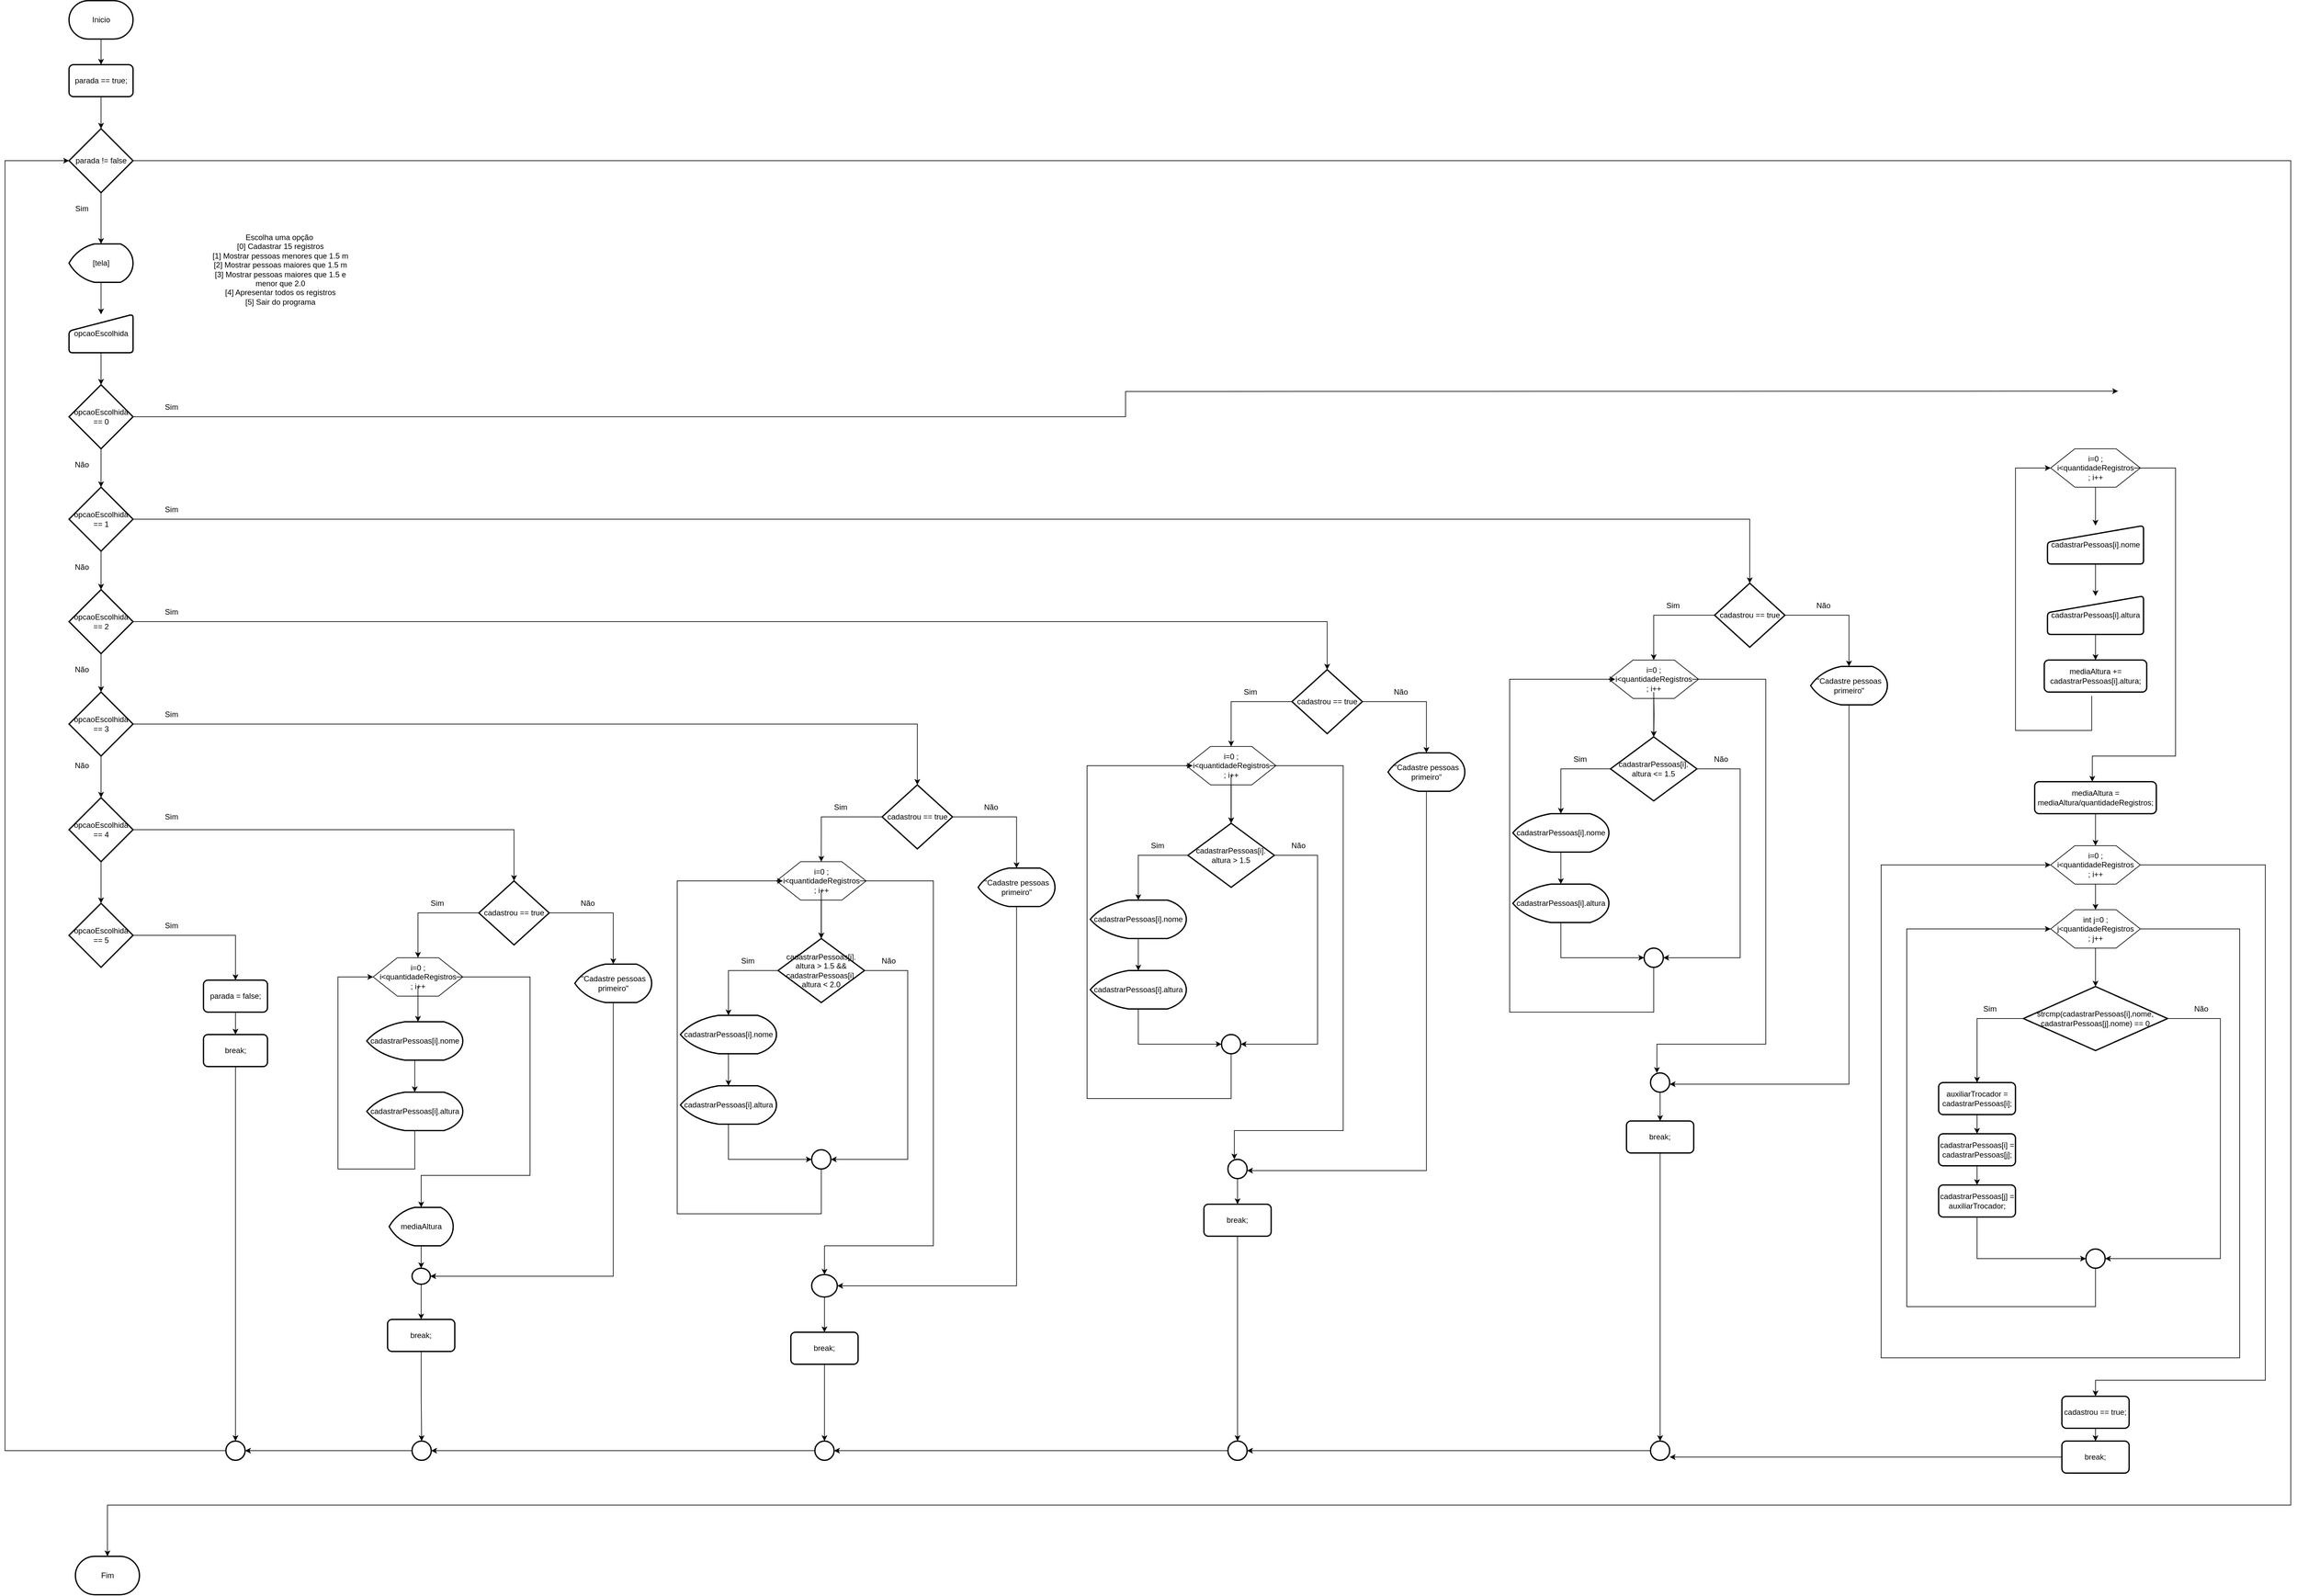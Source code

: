 <mxfile version="21.6.5" type="device">
  <diagram name="Página-1" id="Z0bkVasVvb7_r7aqNp32">
    <mxGraphModel dx="2598" dy="2823" grid="1" gridSize="10" guides="1" tooltips="1" connect="1" arrows="1" fold="1" page="1" pageScale="1" pageWidth="827" pageHeight="1169" math="0" shadow="0">
      <root>
        <mxCell id="0" />
        <mxCell id="1" parent="0" />
        <mxCell id="HGXjP1CdnwYC6qvyRPhj-8" style="edgeStyle=orthogonalEdgeStyle;rounded=0;orthogonalLoop=1;jettySize=auto;html=1;" parent="1" source="HGXjP1CdnwYC6qvyRPhj-2" target="HGXjP1CdnwYC6qvyRPhj-9" edge="1">
          <mxGeometry relative="1" as="geometry">
            <mxPoint x="1654.8" y="-310" as="targetPoint" />
          </mxGeometry>
        </mxCell>
        <mxCell id="HGXjP1CdnwYC6qvyRPhj-2" value="" style="verticalLabelPosition=bottom;verticalAlign=top;html=1;shape=hexagon;perimeter=hexagonPerimeter2;arcSize=6;size=0.27;" parent="1" vertex="1">
          <mxGeometry x="1584.8" y="-420" width="140" height="60" as="geometry" />
        </mxCell>
        <mxCell id="Zvn_0b7_q9g8LE5xiCcE-2" style="edgeStyle=orthogonalEdgeStyle;rounded=0;orthogonalLoop=1;jettySize=auto;html=1;" parent="1" source="HGXjP1CdnwYC6qvyRPhj-7" target="Zvn_0b7_q9g8LE5xiCcE-1" edge="1">
          <mxGeometry relative="1" as="geometry">
            <Array as="points">
              <mxPoint x="1779.8" y="-390" />
              <mxPoint x="1779.8" y="60" />
              <mxPoint x="1649.8" y="60" />
            </Array>
          </mxGeometry>
        </mxCell>
        <mxCell id="HGXjP1CdnwYC6qvyRPhj-7" value="i=0 ; i&amp;lt;quantidadeRegistros ; i++" style="text;html=1;strokeColor=none;fillColor=none;align=center;verticalAlign=middle;whiteSpace=wrap;rounded=0;" parent="1" vertex="1">
          <mxGeometry x="1594.8" y="-405" width="120" height="30" as="geometry" />
        </mxCell>
        <mxCell id="HGXjP1CdnwYC6qvyRPhj-11" value="" style="edgeStyle=orthogonalEdgeStyle;rounded=0;orthogonalLoop=1;jettySize=auto;html=1;" parent="1" source="HGXjP1CdnwYC6qvyRPhj-9" target="HGXjP1CdnwYC6qvyRPhj-10" edge="1">
          <mxGeometry relative="1" as="geometry" />
        </mxCell>
        <mxCell id="HGXjP1CdnwYC6qvyRPhj-9" value="cadastrarPessoas[i].nome" style="html=1;strokeWidth=2;shape=manualInput;whiteSpace=wrap;rounded=1;size=26;arcSize=11;" parent="1" vertex="1">
          <mxGeometry x="1579.8" y="-300" width="150" height="60" as="geometry" />
        </mxCell>
        <mxCell id="HGXjP1CdnwYC6qvyRPhj-12" style="edgeStyle=orthogonalEdgeStyle;rounded=0;orthogonalLoop=1;jettySize=auto;html=1;entryX=0;entryY=0.5;entryDx=0;entryDy=0;exitX=0.463;exitY=1.12;exitDx=0;exitDy=0;exitPerimeter=0;" parent="1" source="HGXjP1CdnwYC6qvyRPhj-13" target="HGXjP1CdnwYC6qvyRPhj-2" edge="1">
          <mxGeometry relative="1" as="geometry">
            <mxPoint x="1654.8" y="-90" as="sourcePoint" />
            <Array as="points">
              <mxPoint x="1648.8" y="20" />
              <mxPoint x="1529.8" y="20" />
              <mxPoint x="1529.8" y="-390" />
            </Array>
          </mxGeometry>
        </mxCell>
        <mxCell id="HGXjP1CdnwYC6qvyRPhj-14" style="edgeStyle=orthogonalEdgeStyle;rounded=0;orthogonalLoop=1;jettySize=auto;html=1;" parent="1" source="HGXjP1CdnwYC6qvyRPhj-10" target="HGXjP1CdnwYC6qvyRPhj-13" edge="1">
          <mxGeometry relative="1" as="geometry" />
        </mxCell>
        <mxCell id="HGXjP1CdnwYC6qvyRPhj-10" value="cadastrarPessoas[i].altura" style="html=1;strokeWidth=2;shape=manualInput;whiteSpace=wrap;rounded=1;size=26;arcSize=11;" parent="1" vertex="1">
          <mxGeometry x="1579.8" y="-190" width="150" height="60" as="geometry" />
        </mxCell>
        <mxCell id="HGXjP1CdnwYC6qvyRPhj-13" value="mediaAltura += cadastrarPessoas[i].altura;" style="rounded=1;whiteSpace=wrap;html=1;absoluteArcSize=1;arcSize=14;strokeWidth=2;" parent="1" vertex="1">
          <mxGeometry x="1574.8" y="-90" width="160" height="50" as="geometry" />
        </mxCell>
        <mxCell id="HGXjP1CdnwYC6qvyRPhj-23" style="edgeStyle=orthogonalEdgeStyle;rounded=0;orthogonalLoop=1;jettySize=auto;html=1;entryX=0.5;entryY=0;entryDx=0;entryDy=0;" parent="1" source="HGXjP1CdnwYC6qvyRPhj-17" target="HGXjP1CdnwYC6qvyRPhj-21" edge="1">
          <mxGeometry relative="1" as="geometry" />
        </mxCell>
        <mxCell id="WEm-kXCdfUgt3-A9MzFr-171" style="edgeStyle=orthogonalEdgeStyle;rounded=0;orthogonalLoop=1;jettySize=auto;html=1;" edge="1" parent="1" source="HGXjP1CdnwYC6qvyRPhj-17" target="HGXjP1CdnwYC6qvyRPhj-44">
          <mxGeometry relative="1" as="geometry">
            <Array as="points">
              <mxPoint x="1920" y="230" />
              <mxPoint x="1920" y="1035" />
            </Array>
          </mxGeometry>
        </mxCell>
        <mxCell id="HGXjP1CdnwYC6qvyRPhj-17" value="" style="verticalLabelPosition=bottom;verticalAlign=top;html=1;shape=hexagon;perimeter=hexagonPerimeter2;arcSize=6;size=0.27;" parent="1" vertex="1">
          <mxGeometry x="1584.8" y="200" width="140" height="60" as="geometry" />
        </mxCell>
        <mxCell id="HGXjP1CdnwYC6qvyRPhj-18" value="i=0 ; i&amp;lt;quantidadeRegistros ; i++" style="text;html=1;strokeColor=none;fillColor=none;align=center;verticalAlign=middle;whiteSpace=wrap;rounded=0;" parent="1" vertex="1">
          <mxGeometry x="1594.8" y="215" width="120" height="30" as="geometry" />
        </mxCell>
        <mxCell id="HGXjP1CdnwYC6qvyRPhj-24" style="edgeStyle=orthogonalEdgeStyle;rounded=0;orthogonalLoop=1;jettySize=auto;html=1;" parent="1" source="HGXjP1CdnwYC6qvyRPhj-21" target="HGXjP1CdnwYC6qvyRPhj-25" edge="1">
          <mxGeometry relative="1" as="geometry">
            <mxPoint x="1654.8" y="410.0" as="targetPoint" />
          </mxGeometry>
        </mxCell>
        <mxCell id="WEm-kXCdfUgt3-A9MzFr-170" style="edgeStyle=orthogonalEdgeStyle;rounded=0;orthogonalLoop=1;jettySize=auto;html=1;entryX=0;entryY=0.5;entryDx=0;entryDy=0;" edge="1" parent="1" source="HGXjP1CdnwYC6qvyRPhj-21" target="HGXjP1CdnwYC6qvyRPhj-17">
          <mxGeometry relative="1" as="geometry">
            <Array as="points">
              <mxPoint x="1880" y="330" />
              <mxPoint x="1880" y="1000" />
              <mxPoint x="1320" y="1000" />
              <mxPoint x="1320" y="230" />
            </Array>
          </mxGeometry>
        </mxCell>
        <mxCell id="HGXjP1CdnwYC6qvyRPhj-21" value="" style="verticalLabelPosition=bottom;verticalAlign=top;html=1;shape=hexagon;perimeter=hexagonPerimeter2;arcSize=6;size=0.27;" parent="1" vertex="1">
          <mxGeometry x="1584.8" y="300" width="140" height="60" as="geometry" />
        </mxCell>
        <mxCell id="HGXjP1CdnwYC6qvyRPhj-22" value="int j=0 ; j&amp;lt;quantidadeRegistros ; j++" style="text;html=1;strokeColor=none;fillColor=none;align=center;verticalAlign=middle;whiteSpace=wrap;rounded=0;" parent="1" vertex="1">
          <mxGeometry x="1594.8" y="315" width="120" height="30" as="geometry" />
        </mxCell>
        <mxCell id="HGXjP1CdnwYC6qvyRPhj-26" style="edgeStyle=orthogonalEdgeStyle;rounded=0;orthogonalLoop=1;jettySize=auto;html=1;entryX=1;entryY=0.5;entryDx=0;entryDy=0;entryPerimeter=0;" parent="1" source="HGXjP1CdnwYC6qvyRPhj-25" target="HGXjP1CdnwYC6qvyRPhj-36" edge="1">
          <mxGeometry relative="1" as="geometry">
            <mxPoint x="1849.8" y="850" as="targetPoint" />
            <Array as="points">
              <mxPoint x="1849.8" y="470" />
              <mxPoint x="1849.8" y="845" />
            </Array>
          </mxGeometry>
        </mxCell>
        <mxCell id="HGXjP1CdnwYC6qvyRPhj-27" style="edgeStyle=orthogonalEdgeStyle;rounded=0;orthogonalLoop=1;jettySize=auto;html=1;" parent="1" source="HGXjP1CdnwYC6qvyRPhj-25" target="HGXjP1CdnwYC6qvyRPhj-30" edge="1">
          <mxGeometry relative="1" as="geometry">
            <mxPoint x="1459.8" y="560" as="targetPoint" />
          </mxGeometry>
        </mxCell>
        <mxCell id="HGXjP1CdnwYC6qvyRPhj-25" value="strcmp(cadastrarPessoas[i],nome, cadastrarPessoas[j].nome) == 0" style="strokeWidth=2;html=1;shape=mxgraph.flowchart.decision;whiteSpace=wrap;" parent="1" vertex="1">
          <mxGeometry x="1542.3" y="420" width="225" height="100" as="geometry" />
        </mxCell>
        <mxCell id="HGXjP1CdnwYC6qvyRPhj-28" value="Sim" style="text;html=1;strokeColor=none;fillColor=none;align=center;verticalAlign=middle;whiteSpace=wrap;rounded=0;" parent="1" vertex="1">
          <mxGeometry x="1459.8" y="440" width="60" height="30" as="geometry" />
        </mxCell>
        <mxCell id="HGXjP1CdnwYC6qvyRPhj-29" value="Não" style="text;html=1;strokeColor=none;fillColor=none;align=center;verticalAlign=middle;whiteSpace=wrap;rounded=0;" parent="1" vertex="1">
          <mxGeometry x="1789.8" y="440" width="60" height="30" as="geometry" />
        </mxCell>
        <mxCell id="HGXjP1CdnwYC6qvyRPhj-32" value="" style="edgeStyle=orthogonalEdgeStyle;rounded=0;orthogonalLoop=1;jettySize=auto;html=1;" parent="1" source="HGXjP1CdnwYC6qvyRPhj-30" target="HGXjP1CdnwYC6qvyRPhj-31" edge="1">
          <mxGeometry relative="1" as="geometry" />
        </mxCell>
        <mxCell id="HGXjP1CdnwYC6qvyRPhj-30" value="auxiliarTrocador = cadastrarPessoas[i];" style="rounded=1;whiteSpace=wrap;html=1;absoluteArcSize=1;arcSize=14;strokeWidth=2;" parent="1" vertex="1">
          <mxGeometry x="1409.8" y="570" width="120" height="50" as="geometry" />
        </mxCell>
        <mxCell id="HGXjP1CdnwYC6qvyRPhj-34" style="edgeStyle=orthogonalEdgeStyle;rounded=0;orthogonalLoop=1;jettySize=auto;html=1;" parent="1" source="HGXjP1CdnwYC6qvyRPhj-31" target="HGXjP1CdnwYC6qvyRPhj-33" edge="1">
          <mxGeometry relative="1" as="geometry" />
        </mxCell>
        <mxCell id="HGXjP1CdnwYC6qvyRPhj-31" value="cadastrarPessoas[i] = cadastrarPessoas[j];" style="rounded=1;whiteSpace=wrap;html=1;absoluteArcSize=1;arcSize=14;strokeWidth=2;" parent="1" vertex="1">
          <mxGeometry x="1409.8" y="650" width="120" height="50" as="geometry" />
        </mxCell>
        <mxCell id="HGXjP1CdnwYC6qvyRPhj-35" style="edgeStyle=orthogonalEdgeStyle;rounded=0;orthogonalLoop=1;jettySize=auto;html=1;" parent="1" source="HGXjP1CdnwYC6qvyRPhj-33" target="HGXjP1CdnwYC6qvyRPhj-36" edge="1">
          <mxGeometry relative="1" as="geometry">
            <mxPoint x="1469.8" y="840" as="targetPoint" />
            <Array as="points">
              <mxPoint x="1469.8" y="845" />
            </Array>
          </mxGeometry>
        </mxCell>
        <mxCell id="HGXjP1CdnwYC6qvyRPhj-33" value="cadastrarPessoas[j] = auxiliarTrocador;" style="rounded=1;whiteSpace=wrap;html=1;absoluteArcSize=1;arcSize=14;strokeWidth=2;" parent="1" vertex="1">
          <mxGeometry x="1409.8" y="730" width="120" height="50" as="geometry" />
        </mxCell>
        <mxCell id="WEm-kXCdfUgt3-A9MzFr-169" style="edgeStyle=orthogonalEdgeStyle;rounded=0;orthogonalLoop=1;jettySize=auto;html=1;entryX=0;entryY=0.5;entryDx=0;entryDy=0;" edge="1" parent="1" source="HGXjP1CdnwYC6qvyRPhj-36" target="HGXjP1CdnwYC6qvyRPhj-21">
          <mxGeometry relative="1" as="geometry">
            <Array as="points">
              <mxPoint x="1655" y="920" />
              <mxPoint x="1360" y="920" />
              <mxPoint x="1360" y="330" />
            </Array>
          </mxGeometry>
        </mxCell>
        <mxCell id="HGXjP1CdnwYC6qvyRPhj-36" value="" style="strokeWidth=2;html=1;shape=mxgraph.flowchart.start_2;whiteSpace=wrap;" parent="1" vertex="1">
          <mxGeometry x="1639.8" y="830" width="30" height="30" as="geometry" />
        </mxCell>
        <mxCell id="HGXjP1CdnwYC6qvyRPhj-45" style="edgeStyle=orthogonalEdgeStyle;rounded=0;orthogonalLoop=1;jettySize=auto;html=1;" parent="1" source="HGXjP1CdnwYC6qvyRPhj-44" edge="1" target="WEm-kXCdfUgt3-A9MzFr-93">
          <mxGeometry relative="1" as="geometry">
            <mxPoint x="1654.8" y="1130.0" as="targetPoint" />
          </mxGeometry>
        </mxCell>
        <mxCell id="HGXjP1CdnwYC6qvyRPhj-44" value="cadastrou == true;" style="rounded=1;whiteSpace=wrap;html=1;absoluteArcSize=1;arcSize=14;strokeWidth=2;" parent="1" vertex="1">
          <mxGeometry x="1602.3" y="1060" width="105" height="50" as="geometry" />
        </mxCell>
        <mxCell id="Zvn_0b7_q9g8LE5xiCcE-3" style="edgeStyle=orthogonalEdgeStyle;rounded=0;orthogonalLoop=1;jettySize=auto;html=1;entryX=0.5;entryY=0;entryDx=0;entryDy=0;" parent="1" source="Zvn_0b7_q9g8LE5xiCcE-1" target="HGXjP1CdnwYC6qvyRPhj-17" edge="1">
          <mxGeometry relative="1" as="geometry" />
        </mxCell>
        <mxCell id="Zvn_0b7_q9g8LE5xiCcE-1" value="mediaAltura = mediaAltura/quantidadeRegistros;" style="rounded=1;whiteSpace=wrap;html=1;absoluteArcSize=1;arcSize=14;strokeWidth=2;" parent="1" vertex="1">
          <mxGeometry x="1559.8" y="100" width="190" height="50" as="geometry" />
        </mxCell>
        <mxCell id="Zvn_0b7_q9g8LE5xiCcE-4" style="edgeStyle=orthogonalEdgeStyle;rounded=0;orthogonalLoop=1;jettySize=auto;html=1;" parent="1" source="Zvn_0b7_q9g8LE5xiCcE-5" target="Zvn_0b7_q9g8LE5xiCcE-14" edge="1">
          <mxGeometry relative="1" as="geometry">
            <mxPoint x="964.8" y="30.0" as="targetPoint" />
          </mxGeometry>
        </mxCell>
        <mxCell id="Zvn_0b7_q9g8LE5xiCcE-5" value="" style="verticalLabelPosition=bottom;verticalAlign=top;html=1;shape=hexagon;perimeter=hexagonPerimeter2;arcSize=6;size=0.27;" parent="1" vertex="1">
          <mxGeometry x="894.8" y="-90" width="140" height="60" as="geometry" />
        </mxCell>
        <mxCell id="Zvn_0b7_q9g8LE5xiCcE-44" value="" style="edgeStyle=orthogonalEdgeStyle;rounded=0;orthogonalLoop=1;jettySize=auto;html=1;" parent="1" target="Zvn_0b7_q9g8LE5xiCcE-14" edge="1">
          <mxGeometry relative="1" as="geometry">
            <mxPoint x="964.8" y="-40" as="sourcePoint" />
          </mxGeometry>
        </mxCell>
        <mxCell id="Zvn_0b7_q9g8LE5xiCcE-46" style="edgeStyle=orthogonalEdgeStyle;rounded=0;orthogonalLoop=1;jettySize=auto;html=1;" parent="1" source="Zvn_0b7_q9g8LE5xiCcE-6" target="WEm-kXCdfUgt3-A9MzFr-98" edge="1">
          <mxGeometry relative="1" as="geometry">
            <mxPoint x="969.834" y="555" as="targetPoint" />
            <Array as="points">
              <mxPoint x="1139.8" y="-60" />
              <mxPoint x="1139.8" y="510" />
              <mxPoint x="969.8" y="510" />
            </Array>
          </mxGeometry>
        </mxCell>
        <mxCell id="Zvn_0b7_q9g8LE5xiCcE-6" value="i=0 ; i&amp;lt;quantidadeRegistros ; i++" style="text;html=1;strokeColor=none;fillColor=none;align=center;verticalAlign=middle;whiteSpace=wrap;rounded=0;" parent="1" vertex="1">
          <mxGeometry x="904.8" y="-75" width="120" height="30" as="geometry" />
        </mxCell>
        <mxCell id="Zvn_0b7_q9g8LE5xiCcE-15" style="edgeStyle=orthogonalEdgeStyle;rounded=0;orthogonalLoop=1;jettySize=auto;html=1;entryX=1;entryY=0.5;entryDx=0;entryDy=0;entryPerimeter=0;" parent="1" source="Zvn_0b7_q9g8LE5xiCcE-14" target="Zvn_0b7_q9g8LE5xiCcE-23" edge="1">
          <mxGeometry relative="1" as="geometry">
            <mxPoint x="1099.8" y="140.0" as="targetPoint" />
            <Array as="points">
              <mxPoint x="1099.8" y="80" />
              <mxPoint x="1099.8" y="375" />
            </Array>
          </mxGeometry>
        </mxCell>
        <mxCell id="Zvn_0b7_q9g8LE5xiCcE-16" style="edgeStyle=orthogonalEdgeStyle;rounded=0;orthogonalLoop=1;jettySize=auto;html=1;" parent="1" source="Zvn_0b7_q9g8LE5xiCcE-14" target="Zvn_0b7_q9g8LE5xiCcE-19" edge="1">
          <mxGeometry relative="1" as="geometry">
            <mxPoint x="819.8" y="140.0" as="targetPoint" />
          </mxGeometry>
        </mxCell>
        <mxCell id="Zvn_0b7_q9g8LE5xiCcE-14" value="cadastrarPessoas[i]. altura &amp;lt;= 1.5" style="strokeWidth=2;html=1;shape=mxgraph.flowchart.decision;whiteSpace=wrap;" parent="1" vertex="1">
          <mxGeometry x="897.3" y="30" width="135" height="100" as="geometry" />
        </mxCell>
        <mxCell id="Zvn_0b7_q9g8LE5xiCcE-17" value="Sim" style="text;html=1;strokeColor=none;fillColor=none;align=center;verticalAlign=middle;whiteSpace=wrap;rounded=0;" parent="1" vertex="1">
          <mxGeometry x="819.8" y="50" width="60" height="30" as="geometry" />
        </mxCell>
        <mxCell id="Zvn_0b7_q9g8LE5xiCcE-18" value="Não" style="text;html=1;strokeColor=none;fillColor=none;align=center;verticalAlign=middle;whiteSpace=wrap;rounded=0;" parent="1" vertex="1">
          <mxGeometry x="1039.8" y="50" width="60" height="30" as="geometry" />
        </mxCell>
        <mxCell id="Zvn_0b7_q9g8LE5xiCcE-21" style="edgeStyle=orthogonalEdgeStyle;rounded=0;orthogonalLoop=1;jettySize=auto;html=1;" parent="1" source="Zvn_0b7_q9g8LE5xiCcE-19" target="Zvn_0b7_q9g8LE5xiCcE-20" edge="1">
          <mxGeometry relative="1" as="geometry" />
        </mxCell>
        <mxCell id="Zvn_0b7_q9g8LE5xiCcE-19" value="cadastrarPessoas[i].nome" style="strokeWidth=2;html=1;shape=mxgraph.flowchart.display;whiteSpace=wrap;" parent="1" vertex="1">
          <mxGeometry x="744.8" y="150" width="150" height="60" as="geometry" />
        </mxCell>
        <mxCell id="Zvn_0b7_q9g8LE5xiCcE-26" style="edgeStyle=orthogonalEdgeStyle;rounded=0;orthogonalLoop=1;jettySize=auto;html=1;entryX=0;entryY=0.5;entryDx=0;entryDy=0;entryPerimeter=0;" parent="1" source="Zvn_0b7_q9g8LE5xiCcE-20" target="Zvn_0b7_q9g8LE5xiCcE-23" edge="1">
          <mxGeometry relative="1" as="geometry">
            <Array as="points">
              <mxPoint x="819.8" y="375" />
            </Array>
          </mxGeometry>
        </mxCell>
        <mxCell id="Zvn_0b7_q9g8LE5xiCcE-20" value="cadastrarPessoas[i].altura" style="strokeWidth=2;html=1;shape=mxgraph.flowchart.display;whiteSpace=wrap;" parent="1" vertex="1">
          <mxGeometry x="744.8" y="260" width="150" height="60" as="geometry" />
        </mxCell>
        <mxCell id="Zvn_0b7_q9g8LE5xiCcE-40" style="edgeStyle=orthogonalEdgeStyle;rounded=0;orthogonalLoop=1;jettySize=auto;html=1;entryX=0;entryY=0.5;entryDx=0;entryDy=0;" parent="1" source="Zvn_0b7_q9g8LE5xiCcE-23" target="Zvn_0b7_q9g8LE5xiCcE-6" edge="1">
          <mxGeometry relative="1" as="geometry">
            <Array as="points">
              <mxPoint x="964.8" y="460" />
              <mxPoint x="739.8" y="460" />
              <mxPoint x="739.8" y="-60" />
            </Array>
          </mxGeometry>
        </mxCell>
        <mxCell id="Zvn_0b7_q9g8LE5xiCcE-23" value="" style="strokeWidth=2;html=1;shape=mxgraph.flowchart.start_2;whiteSpace=wrap;" parent="1" vertex="1">
          <mxGeometry x="949.8" y="360" width="30" height="30" as="geometry" />
        </mxCell>
        <mxCell id="Zvn_0b7_q9g8LE5xiCcE-31" style="edgeStyle=orthogonalEdgeStyle;rounded=0;orthogonalLoop=1;jettySize=auto;html=1;entryX=0.5;entryY=0;entryDx=0;entryDy=0;" parent="1" source="Zvn_0b7_q9g8LE5xiCcE-29" target="Zvn_0b7_q9g8LE5xiCcE-5" edge="1">
          <mxGeometry relative="1" as="geometry" />
        </mxCell>
        <mxCell id="Zvn_0b7_q9g8LE5xiCcE-33" style="edgeStyle=orthogonalEdgeStyle;rounded=0;orthogonalLoop=1;jettySize=auto;html=1;" parent="1" source="Zvn_0b7_q9g8LE5xiCcE-29" target="Zvn_0b7_q9g8LE5xiCcE-36" edge="1">
          <mxGeometry relative="1" as="geometry">
            <mxPoint x="1259.8" y="-100.0" as="targetPoint" />
          </mxGeometry>
        </mxCell>
        <mxCell id="Zvn_0b7_q9g8LE5xiCcE-29" value="cadastrou == true" style="strokeWidth=2;html=1;shape=mxgraph.flowchart.decision;whiteSpace=wrap;" parent="1" vertex="1">
          <mxGeometry x="1059.8" y="-210" width="110" height="100" as="geometry" />
        </mxCell>
        <mxCell id="Zvn_0b7_q9g8LE5xiCcE-32" value="Sim" style="text;html=1;strokeColor=none;fillColor=none;align=center;verticalAlign=middle;whiteSpace=wrap;rounded=0;" parent="1" vertex="1">
          <mxGeometry x="964.8" y="-190" width="60" height="30" as="geometry" />
        </mxCell>
        <mxCell id="Zvn_0b7_q9g8LE5xiCcE-34" value="Não" style="text;html=1;strokeColor=none;fillColor=none;align=center;verticalAlign=middle;whiteSpace=wrap;rounded=0;" parent="1" vertex="1">
          <mxGeometry x="1199.8" y="-190" width="60" height="30" as="geometry" />
        </mxCell>
        <mxCell id="Zvn_0b7_q9g8LE5xiCcE-49" style="edgeStyle=orthogonalEdgeStyle;rounded=0;orthogonalLoop=1;jettySize=auto;html=1;entryX=1;entryY=0.5;entryDx=0;entryDy=0;entryPerimeter=0;" parent="1" source="Zvn_0b7_q9g8LE5xiCcE-36" edge="1">
          <mxGeometry relative="1" as="geometry">
            <Array as="points">
              <mxPoint x="1269.8" y="573" />
            </Array>
            <mxPoint x="989.8" y="572.5" as="targetPoint" />
          </mxGeometry>
        </mxCell>
        <mxCell id="Zvn_0b7_q9g8LE5xiCcE-36" value="&quot;Cadastre pessoas primeiro&quot;" style="strokeWidth=2;html=1;shape=mxgraph.flowchart.display;whiteSpace=wrap;" parent="1" vertex="1">
          <mxGeometry x="1209.8" y="-80" width="120" height="60" as="geometry" />
        </mxCell>
        <mxCell id="WEm-kXCdfUgt3-A9MzFr-1" style="edgeStyle=orthogonalEdgeStyle;rounded=0;orthogonalLoop=1;jettySize=auto;html=1;" edge="1" source="WEm-kXCdfUgt3-A9MzFr-2" target="WEm-kXCdfUgt3-A9MzFr-8" parent="1">
          <mxGeometry relative="1" as="geometry">
            <mxPoint x="304.8" y="165.0" as="targetPoint" />
          </mxGeometry>
        </mxCell>
        <mxCell id="WEm-kXCdfUgt3-A9MzFr-2" value="" style="verticalLabelPosition=bottom;verticalAlign=top;html=1;shape=hexagon;perimeter=hexagonPerimeter2;arcSize=6;size=0.27;" vertex="1" parent="1">
          <mxGeometry x="234.8" y="45" width="140" height="60" as="geometry" />
        </mxCell>
        <mxCell id="WEm-kXCdfUgt3-A9MzFr-3" value="" style="edgeStyle=orthogonalEdgeStyle;rounded=0;orthogonalLoop=1;jettySize=auto;html=1;" edge="1" source="WEm-kXCdfUgt3-A9MzFr-5" target="WEm-kXCdfUgt3-A9MzFr-8" parent="1">
          <mxGeometry relative="1" as="geometry" />
        </mxCell>
        <mxCell id="WEm-kXCdfUgt3-A9MzFr-4" style="edgeStyle=orthogonalEdgeStyle;rounded=0;orthogonalLoop=1;jettySize=auto;html=1;" edge="1" source="WEm-kXCdfUgt3-A9MzFr-5" parent="1">
          <mxGeometry relative="1" as="geometry">
            <mxPoint x="309.8" y="690" as="targetPoint" />
            <Array as="points">
              <mxPoint x="479.8" y="75" />
              <mxPoint x="479.8" y="645" />
              <mxPoint x="309.8" y="645" />
            </Array>
          </mxGeometry>
        </mxCell>
        <mxCell id="WEm-kXCdfUgt3-A9MzFr-5" value="i=0 ; i&amp;lt;quantidadeRegistros ; i++" style="text;html=1;strokeColor=none;fillColor=none;align=center;verticalAlign=middle;whiteSpace=wrap;rounded=0;" vertex="1" parent="1">
          <mxGeometry x="244.8" y="60" width="120" height="30" as="geometry" />
        </mxCell>
        <mxCell id="WEm-kXCdfUgt3-A9MzFr-6" style="edgeStyle=orthogonalEdgeStyle;rounded=0;orthogonalLoop=1;jettySize=auto;html=1;entryX=1;entryY=0.5;entryDx=0;entryDy=0;entryPerimeter=0;" edge="1" source="WEm-kXCdfUgt3-A9MzFr-8" target="WEm-kXCdfUgt3-A9MzFr-16" parent="1">
          <mxGeometry relative="1" as="geometry">
            <mxPoint x="439.8" y="275.0" as="targetPoint" />
            <Array as="points">
              <mxPoint x="439.8" y="215" />
              <mxPoint x="439.8" y="510" />
            </Array>
          </mxGeometry>
        </mxCell>
        <mxCell id="WEm-kXCdfUgt3-A9MzFr-7" style="edgeStyle=orthogonalEdgeStyle;rounded=0;orthogonalLoop=1;jettySize=auto;html=1;" edge="1" source="WEm-kXCdfUgt3-A9MzFr-8" target="WEm-kXCdfUgt3-A9MzFr-12" parent="1">
          <mxGeometry relative="1" as="geometry">
            <mxPoint x="159.8" y="275.0" as="targetPoint" />
          </mxGeometry>
        </mxCell>
        <mxCell id="WEm-kXCdfUgt3-A9MzFr-8" value="cadastrarPessoas[i]. altura &amp;gt; 1.5" style="strokeWidth=2;html=1;shape=mxgraph.flowchart.decision;whiteSpace=wrap;" vertex="1" parent="1">
          <mxGeometry x="237.3" y="165" width="135" height="100" as="geometry" />
        </mxCell>
        <mxCell id="WEm-kXCdfUgt3-A9MzFr-9" value="Sim" style="text;html=1;strokeColor=none;fillColor=none;align=center;verticalAlign=middle;whiteSpace=wrap;rounded=0;" vertex="1" parent="1">
          <mxGeometry x="159.8" y="185" width="60" height="30" as="geometry" />
        </mxCell>
        <mxCell id="WEm-kXCdfUgt3-A9MzFr-10" value="Não" style="text;html=1;strokeColor=none;fillColor=none;align=center;verticalAlign=middle;whiteSpace=wrap;rounded=0;" vertex="1" parent="1">
          <mxGeometry x="379.8" y="185" width="60" height="30" as="geometry" />
        </mxCell>
        <mxCell id="WEm-kXCdfUgt3-A9MzFr-11" style="edgeStyle=orthogonalEdgeStyle;rounded=0;orthogonalLoop=1;jettySize=auto;html=1;" edge="1" source="WEm-kXCdfUgt3-A9MzFr-12" target="WEm-kXCdfUgt3-A9MzFr-14" parent="1">
          <mxGeometry relative="1" as="geometry" />
        </mxCell>
        <mxCell id="WEm-kXCdfUgt3-A9MzFr-12" value="cadastrarPessoas[i].nome" style="strokeWidth=2;html=1;shape=mxgraph.flowchart.display;whiteSpace=wrap;" vertex="1" parent="1">
          <mxGeometry x="84.8" y="285" width="150" height="60" as="geometry" />
        </mxCell>
        <mxCell id="WEm-kXCdfUgt3-A9MzFr-13" style="edgeStyle=orthogonalEdgeStyle;rounded=0;orthogonalLoop=1;jettySize=auto;html=1;entryX=0;entryY=0.5;entryDx=0;entryDy=0;entryPerimeter=0;" edge="1" source="WEm-kXCdfUgt3-A9MzFr-14" target="WEm-kXCdfUgt3-A9MzFr-16" parent="1">
          <mxGeometry relative="1" as="geometry">
            <Array as="points">
              <mxPoint x="159.8" y="510" />
            </Array>
          </mxGeometry>
        </mxCell>
        <mxCell id="WEm-kXCdfUgt3-A9MzFr-14" value="cadastrarPessoas[i].altura" style="strokeWidth=2;html=1;shape=mxgraph.flowchart.display;whiteSpace=wrap;" vertex="1" parent="1">
          <mxGeometry x="84.8" y="395" width="150" height="60" as="geometry" />
        </mxCell>
        <mxCell id="WEm-kXCdfUgt3-A9MzFr-15" style="edgeStyle=orthogonalEdgeStyle;rounded=0;orthogonalLoop=1;jettySize=auto;html=1;entryX=0;entryY=0.5;entryDx=0;entryDy=0;" edge="1" source="WEm-kXCdfUgt3-A9MzFr-16" target="WEm-kXCdfUgt3-A9MzFr-5" parent="1">
          <mxGeometry relative="1" as="geometry">
            <Array as="points">
              <mxPoint x="304.8" y="595" />
              <mxPoint x="79.8" y="595" />
              <mxPoint x="79.8" y="75" />
            </Array>
          </mxGeometry>
        </mxCell>
        <mxCell id="WEm-kXCdfUgt3-A9MzFr-16" value="" style="strokeWidth=2;html=1;shape=mxgraph.flowchart.start_2;whiteSpace=wrap;" vertex="1" parent="1">
          <mxGeometry x="289.8" y="495" width="30" height="30" as="geometry" />
        </mxCell>
        <mxCell id="WEm-kXCdfUgt3-A9MzFr-17" style="edgeStyle=orthogonalEdgeStyle;rounded=0;orthogonalLoop=1;jettySize=auto;html=1;entryX=0.5;entryY=0;entryDx=0;entryDy=0;" edge="1" source="WEm-kXCdfUgt3-A9MzFr-19" target="WEm-kXCdfUgt3-A9MzFr-2" parent="1">
          <mxGeometry relative="1" as="geometry" />
        </mxCell>
        <mxCell id="WEm-kXCdfUgt3-A9MzFr-18" style="edgeStyle=orthogonalEdgeStyle;rounded=0;orthogonalLoop=1;jettySize=auto;html=1;" edge="1" source="WEm-kXCdfUgt3-A9MzFr-19" target="WEm-kXCdfUgt3-A9MzFr-23" parent="1">
          <mxGeometry relative="1" as="geometry">
            <mxPoint x="599.8" y="35.0" as="targetPoint" />
          </mxGeometry>
        </mxCell>
        <mxCell id="WEm-kXCdfUgt3-A9MzFr-19" value="cadastrou == true" style="strokeWidth=2;html=1;shape=mxgraph.flowchart.decision;whiteSpace=wrap;" vertex="1" parent="1">
          <mxGeometry x="399.8" y="-75" width="110" height="100" as="geometry" />
        </mxCell>
        <mxCell id="WEm-kXCdfUgt3-A9MzFr-20" value="Sim" style="text;html=1;strokeColor=none;fillColor=none;align=center;verticalAlign=middle;whiteSpace=wrap;rounded=0;" vertex="1" parent="1">
          <mxGeometry x="304.8" y="-55" width="60" height="30" as="geometry" />
        </mxCell>
        <mxCell id="WEm-kXCdfUgt3-A9MzFr-21" value="Não" style="text;html=1;strokeColor=none;fillColor=none;align=center;verticalAlign=middle;whiteSpace=wrap;rounded=0;" vertex="1" parent="1">
          <mxGeometry x="539.8" y="-55" width="60" height="30" as="geometry" />
        </mxCell>
        <mxCell id="WEm-kXCdfUgt3-A9MzFr-22" style="edgeStyle=orthogonalEdgeStyle;rounded=0;orthogonalLoop=1;jettySize=auto;html=1;entryX=1;entryY=0.5;entryDx=0;entryDy=0;entryPerimeter=0;" edge="1" source="WEm-kXCdfUgt3-A9MzFr-23" parent="1">
          <mxGeometry relative="1" as="geometry">
            <Array as="points">
              <mxPoint x="609.8" y="708" />
            </Array>
            <mxPoint x="329.8" y="707.5" as="targetPoint" />
          </mxGeometry>
        </mxCell>
        <mxCell id="WEm-kXCdfUgt3-A9MzFr-23" value="&quot;Cadastre pessoas primeiro&quot;" style="strokeWidth=2;html=1;shape=mxgraph.flowchart.display;whiteSpace=wrap;" vertex="1" parent="1">
          <mxGeometry x="549.8" y="55" width="120" height="60" as="geometry" />
        </mxCell>
        <mxCell id="WEm-kXCdfUgt3-A9MzFr-25" style="edgeStyle=orthogonalEdgeStyle;rounded=0;orthogonalLoop=1;jettySize=auto;html=1;" edge="1" source="WEm-kXCdfUgt3-A9MzFr-26" target="WEm-kXCdfUgt3-A9MzFr-32" parent="1">
          <mxGeometry relative="1" as="geometry">
            <mxPoint x="-335.31" y="345.0" as="targetPoint" />
          </mxGeometry>
        </mxCell>
        <mxCell id="WEm-kXCdfUgt3-A9MzFr-26" value="" style="verticalLabelPosition=bottom;verticalAlign=top;html=1;shape=hexagon;perimeter=hexagonPerimeter2;arcSize=6;size=0.27;" vertex="1" parent="1">
          <mxGeometry x="-405.31" y="225" width="140" height="60" as="geometry" />
        </mxCell>
        <mxCell id="WEm-kXCdfUgt3-A9MzFr-27" value="" style="edgeStyle=orthogonalEdgeStyle;rounded=0;orthogonalLoop=1;jettySize=auto;html=1;" edge="1" source="WEm-kXCdfUgt3-A9MzFr-29" target="WEm-kXCdfUgt3-A9MzFr-32" parent="1">
          <mxGeometry relative="1" as="geometry" />
        </mxCell>
        <mxCell id="WEm-kXCdfUgt3-A9MzFr-28" style="edgeStyle=orthogonalEdgeStyle;rounded=0;orthogonalLoop=1;jettySize=auto;html=1;" edge="1" source="WEm-kXCdfUgt3-A9MzFr-29" target="WEm-kXCdfUgt3-A9MzFr-48" parent="1">
          <mxGeometry relative="1" as="geometry">
            <mxPoint x="-335.31" y="875" as="targetPoint" />
            <Array as="points">
              <mxPoint x="-160.31" y="255" />
              <mxPoint x="-160.31" y="825" />
              <mxPoint x="-330.31" y="825" />
            </Array>
          </mxGeometry>
        </mxCell>
        <mxCell id="WEm-kXCdfUgt3-A9MzFr-29" value="i=0 ; i&amp;lt;quantidadeRegistros ; i++" style="text;html=1;strokeColor=none;fillColor=none;align=center;verticalAlign=middle;whiteSpace=wrap;rounded=0;" vertex="1" parent="1">
          <mxGeometry x="-395.31" y="240" width="120" height="30" as="geometry" />
        </mxCell>
        <mxCell id="WEm-kXCdfUgt3-A9MzFr-30" style="edgeStyle=orthogonalEdgeStyle;rounded=0;orthogonalLoop=1;jettySize=auto;html=1;entryX=1;entryY=0.5;entryDx=0;entryDy=0;entryPerimeter=0;" edge="1" source="WEm-kXCdfUgt3-A9MzFr-32" target="WEm-kXCdfUgt3-A9MzFr-40" parent="1">
          <mxGeometry relative="1" as="geometry">
            <mxPoint x="-200.31" y="455.0" as="targetPoint" />
            <Array as="points">
              <mxPoint x="-200.31" y="395" />
              <mxPoint x="-200.31" y="690" />
            </Array>
          </mxGeometry>
        </mxCell>
        <mxCell id="WEm-kXCdfUgt3-A9MzFr-31" style="edgeStyle=orthogonalEdgeStyle;rounded=0;orthogonalLoop=1;jettySize=auto;html=1;" edge="1" source="WEm-kXCdfUgt3-A9MzFr-32" target="WEm-kXCdfUgt3-A9MzFr-36" parent="1">
          <mxGeometry relative="1" as="geometry">
            <mxPoint x="-480.31" y="455.0" as="targetPoint" />
          </mxGeometry>
        </mxCell>
        <mxCell id="WEm-kXCdfUgt3-A9MzFr-32" value="cadastrarPessoas[i]. altura &amp;gt; 1.5 &amp;amp;&amp;amp; cadastrarPessoas[i]. altura &amp;lt; 2.0" style="strokeWidth=2;html=1;shape=mxgraph.flowchart.decision;whiteSpace=wrap;" vertex="1" parent="1">
          <mxGeometry x="-402.81" y="345" width="135" height="100" as="geometry" />
        </mxCell>
        <mxCell id="WEm-kXCdfUgt3-A9MzFr-33" value="Sim" style="text;html=1;strokeColor=none;fillColor=none;align=center;verticalAlign=middle;whiteSpace=wrap;rounded=0;" vertex="1" parent="1">
          <mxGeometry x="-480.31" y="365" width="60" height="30" as="geometry" />
        </mxCell>
        <mxCell id="WEm-kXCdfUgt3-A9MzFr-34" value="Não" style="text;html=1;strokeColor=none;fillColor=none;align=center;verticalAlign=middle;whiteSpace=wrap;rounded=0;" vertex="1" parent="1">
          <mxGeometry x="-260.31" y="365" width="60" height="30" as="geometry" />
        </mxCell>
        <mxCell id="WEm-kXCdfUgt3-A9MzFr-35" style="edgeStyle=orthogonalEdgeStyle;rounded=0;orthogonalLoop=1;jettySize=auto;html=1;" edge="1" source="WEm-kXCdfUgt3-A9MzFr-36" target="WEm-kXCdfUgt3-A9MzFr-38" parent="1">
          <mxGeometry relative="1" as="geometry" />
        </mxCell>
        <mxCell id="WEm-kXCdfUgt3-A9MzFr-36" value="cadastrarPessoas[i].nome" style="strokeWidth=2;html=1;shape=mxgraph.flowchart.display;whiteSpace=wrap;" vertex="1" parent="1">
          <mxGeometry x="-555.31" y="465" width="150" height="60" as="geometry" />
        </mxCell>
        <mxCell id="WEm-kXCdfUgt3-A9MzFr-37" style="edgeStyle=orthogonalEdgeStyle;rounded=0;orthogonalLoop=1;jettySize=auto;html=1;entryX=0;entryY=0.5;entryDx=0;entryDy=0;entryPerimeter=0;" edge="1" source="WEm-kXCdfUgt3-A9MzFr-38" target="WEm-kXCdfUgt3-A9MzFr-40" parent="1">
          <mxGeometry relative="1" as="geometry">
            <Array as="points">
              <mxPoint x="-480.31" y="690" />
            </Array>
          </mxGeometry>
        </mxCell>
        <mxCell id="WEm-kXCdfUgt3-A9MzFr-38" value="cadastrarPessoas[i].altura" style="strokeWidth=2;html=1;shape=mxgraph.flowchart.display;whiteSpace=wrap;" vertex="1" parent="1">
          <mxGeometry x="-555.31" y="575" width="150" height="60" as="geometry" />
        </mxCell>
        <mxCell id="WEm-kXCdfUgt3-A9MzFr-39" style="edgeStyle=orthogonalEdgeStyle;rounded=0;orthogonalLoop=1;jettySize=auto;html=1;entryX=0;entryY=0.5;entryDx=0;entryDy=0;" edge="1" source="WEm-kXCdfUgt3-A9MzFr-40" target="WEm-kXCdfUgt3-A9MzFr-29" parent="1">
          <mxGeometry relative="1" as="geometry">
            <Array as="points">
              <mxPoint x="-335.31" y="775" />
              <mxPoint x="-560.31" y="775" />
              <mxPoint x="-560.31" y="255" />
            </Array>
          </mxGeometry>
        </mxCell>
        <mxCell id="WEm-kXCdfUgt3-A9MzFr-40" value="" style="strokeWidth=2;html=1;shape=mxgraph.flowchart.start_2;whiteSpace=wrap;" vertex="1" parent="1">
          <mxGeometry x="-350.31" y="675" width="30" height="30" as="geometry" />
        </mxCell>
        <mxCell id="WEm-kXCdfUgt3-A9MzFr-41" style="edgeStyle=orthogonalEdgeStyle;rounded=0;orthogonalLoop=1;jettySize=auto;html=1;entryX=0.5;entryY=0;entryDx=0;entryDy=0;" edge="1" source="WEm-kXCdfUgt3-A9MzFr-43" target="WEm-kXCdfUgt3-A9MzFr-26" parent="1">
          <mxGeometry relative="1" as="geometry" />
        </mxCell>
        <mxCell id="WEm-kXCdfUgt3-A9MzFr-42" style="edgeStyle=orthogonalEdgeStyle;rounded=0;orthogonalLoop=1;jettySize=auto;html=1;" edge="1" source="WEm-kXCdfUgt3-A9MzFr-43" target="WEm-kXCdfUgt3-A9MzFr-47" parent="1">
          <mxGeometry relative="1" as="geometry">
            <mxPoint x="-40.31" y="215.0" as="targetPoint" />
          </mxGeometry>
        </mxCell>
        <mxCell id="WEm-kXCdfUgt3-A9MzFr-43" value="cadastrou == true" style="strokeWidth=2;html=1;shape=mxgraph.flowchart.decision;whiteSpace=wrap;" vertex="1" parent="1">
          <mxGeometry x="-240.31" y="105" width="110" height="100" as="geometry" />
        </mxCell>
        <mxCell id="WEm-kXCdfUgt3-A9MzFr-44" value="Sim" style="text;html=1;strokeColor=none;fillColor=none;align=center;verticalAlign=middle;whiteSpace=wrap;rounded=0;" vertex="1" parent="1">
          <mxGeometry x="-335.31" y="125" width="60" height="30" as="geometry" />
        </mxCell>
        <mxCell id="WEm-kXCdfUgt3-A9MzFr-45" value="Não" style="text;html=1;strokeColor=none;fillColor=none;align=center;verticalAlign=middle;whiteSpace=wrap;rounded=0;" vertex="1" parent="1">
          <mxGeometry x="-100.31" y="125" width="60" height="30" as="geometry" />
        </mxCell>
        <mxCell id="WEm-kXCdfUgt3-A9MzFr-46" style="edgeStyle=orthogonalEdgeStyle;rounded=0;orthogonalLoop=1;jettySize=auto;html=1;entryX=1;entryY=0.5;entryDx=0;entryDy=0;entryPerimeter=0;" edge="1" source="WEm-kXCdfUgt3-A9MzFr-47" target="WEm-kXCdfUgt3-A9MzFr-48" parent="1">
          <mxGeometry relative="1" as="geometry">
            <Array as="points">
              <mxPoint x="-30.31" y="888" />
            </Array>
          </mxGeometry>
        </mxCell>
        <mxCell id="WEm-kXCdfUgt3-A9MzFr-47" value="&quot;Cadastre pessoas primeiro&quot;" style="strokeWidth=2;html=1;shape=mxgraph.flowchart.display;whiteSpace=wrap;" vertex="1" parent="1">
          <mxGeometry x="-90.31" y="235" width="120" height="60" as="geometry" />
        </mxCell>
        <mxCell id="WEm-kXCdfUgt3-A9MzFr-131" style="edgeStyle=orthogonalEdgeStyle;rounded=0;orthogonalLoop=1;jettySize=auto;html=1;" edge="1" parent="1" source="WEm-kXCdfUgt3-A9MzFr-48" target="WEm-kXCdfUgt3-A9MzFr-130">
          <mxGeometry relative="1" as="geometry" />
        </mxCell>
        <mxCell id="WEm-kXCdfUgt3-A9MzFr-48" value="" style="strokeWidth=2;html=1;shape=mxgraph.flowchart.start_2;whiteSpace=wrap;" vertex="1" parent="1">
          <mxGeometry x="-350.31" y="870" width="40" height="35" as="geometry" />
        </mxCell>
        <mxCell id="WEm-kXCdfUgt3-A9MzFr-50" value="" style="verticalLabelPosition=bottom;verticalAlign=top;html=1;shape=hexagon;perimeter=hexagonPerimeter2;arcSize=6;size=0.27;" vertex="1" parent="1">
          <mxGeometry x="-1035.2" y="375" width="140" height="60" as="geometry" />
        </mxCell>
        <mxCell id="WEm-kXCdfUgt3-A9MzFr-51" value="" style="edgeStyle=orthogonalEdgeStyle;rounded=0;orthogonalLoop=1;jettySize=auto;html=1;" edge="1" source="WEm-kXCdfUgt3-A9MzFr-53" target="WEm-kXCdfUgt3-A9MzFr-60" parent="1">
          <mxGeometry relative="1" as="geometry">
            <mxPoint x="-965.2" y="495" as="targetPoint" />
            <Array as="points">
              <mxPoint x="-965.2" y="495" />
              <mxPoint x="-965.2" y="495" />
            </Array>
          </mxGeometry>
        </mxCell>
        <mxCell id="WEm-kXCdfUgt3-A9MzFr-52" style="edgeStyle=orthogonalEdgeStyle;rounded=0;orthogonalLoop=1;jettySize=auto;html=1;" edge="1" source="WEm-kXCdfUgt3-A9MzFr-53" target="WEm-kXCdfUgt3-A9MzFr-75" parent="1">
          <mxGeometry relative="1" as="geometry">
            <mxPoint x="-965.2" y="745" as="targetPoint" />
            <Array as="points">
              <mxPoint x="-790.2" y="405" />
              <mxPoint x="-790.2" y="715" />
              <mxPoint x="-960.2" y="715" />
              <mxPoint x="-960.2" y="745" />
            </Array>
          </mxGeometry>
        </mxCell>
        <mxCell id="WEm-kXCdfUgt3-A9MzFr-53" value="i=0 ; i&amp;lt;quantidadeRegistros ; i++" style="text;html=1;strokeColor=none;fillColor=none;align=center;verticalAlign=middle;whiteSpace=wrap;rounded=0;" vertex="1" parent="1">
          <mxGeometry x="-1025.2" y="390" width="120" height="30" as="geometry" />
        </mxCell>
        <mxCell id="WEm-kXCdfUgt3-A9MzFr-59" style="edgeStyle=orthogonalEdgeStyle;rounded=0;orthogonalLoop=1;jettySize=auto;html=1;" edge="1" source="WEm-kXCdfUgt3-A9MzFr-60" target="WEm-kXCdfUgt3-A9MzFr-62" parent="1">
          <mxGeometry relative="1" as="geometry" />
        </mxCell>
        <mxCell id="WEm-kXCdfUgt3-A9MzFr-60" value="cadastrarPessoas[i].nome" style="strokeWidth=2;html=1;shape=mxgraph.flowchart.display;whiteSpace=wrap;" vertex="1" parent="1">
          <mxGeometry x="-1045.2" y="475" width="150" height="60" as="geometry" />
        </mxCell>
        <mxCell id="WEm-kXCdfUgt3-A9MzFr-74" style="edgeStyle=orthogonalEdgeStyle;rounded=0;orthogonalLoop=1;jettySize=auto;html=1;entryX=0;entryY=0.5;entryDx=0;entryDy=0;" edge="1" parent="1" source="WEm-kXCdfUgt3-A9MzFr-62" target="WEm-kXCdfUgt3-A9MzFr-50">
          <mxGeometry relative="1" as="geometry">
            <mxPoint x="-970.2" y="685" as="targetPoint" />
            <Array as="points">
              <mxPoint x="-970.2" y="705" />
              <mxPoint x="-1090.2" y="705" />
              <mxPoint x="-1090.2" y="405" />
            </Array>
          </mxGeometry>
        </mxCell>
        <mxCell id="WEm-kXCdfUgt3-A9MzFr-62" value="cadastrarPessoas[i].altura" style="strokeWidth=2;html=1;shape=mxgraph.flowchart.display;whiteSpace=wrap;" vertex="1" parent="1">
          <mxGeometry x="-1045.2" y="585" width="150" height="60" as="geometry" />
        </mxCell>
        <mxCell id="WEm-kXCdfUgt3-A9MzFr-65" style="edgeStyle=orthogonalEdgeStyle;rounded=0;orthogonalLoop=1;jettySize=auto;html=1;entryX=0.5;entryY=0;entryDx=0;entryDy=0;" edge="1" source="WEm-kXCdfUgt3-A9MzFr-67" target="WEm-kXCdfUgt3-A9MzFr-50" parent="1">
          <mxGeometry relative="1" as="geometry" />
        </mxCell>
        <mxCell id="WEm-kXCdfUgt3-A9MzFr-66" style="edgeStyle=orthogonalEdgeStyle;rounded=0;orthogonalLoop=1;jettySize=auto;html=1;" edge="1" source="WEm-kXCdfUgt3-A9MzFr-67" target="WEm-kXCdfUgt3-A9MzFr-71" parent="1">
          <mxGeometry relative="1" as="geometry">
            <mxPoint x="-670.2" y="365.0" as="targetPoint" />
          </mxGeometry>
        </mxCell>
        <mxCell id="WEm-kXCdfUgt3-A9MzFr-67" value="cadastrou == true" style="strokeWidth=2;html=1;shape=mxgraph.flowchart.decision;whiteSpace=wrap;" vertex="1" parent="1">
          <mxGeometry x="-870.2" y="255" width="110" height="100" as="geometry" />
        </mxCell>
        <mxCell id="WEm-kXCdfUgt3-A9MzFr-68" value="Sim" style="text;html=1;strokeColor=none;fillColor=none;align=center;verticalAlign=middle;whiteSpace=wrap;rounded=0;" vertex="1" parent="1">
          <mxGeometry x="-965.2" y="275" width="60" height="30" as="geometry" />
        </mxCell>
        <mxCell id="WEm-kXCdfUgt3-A9MzFr-69" value="Não" style="text;html=1;strokeColor=none;fillColor=none;align=center;verticalAlign=middle;whiteSpace=wrap;rounded=0;" vertex="1" parent="1">
          <mxGeometry x="-730.2" y="275" width="60" height="30" as="geometry" />
        </mxCell>
        <mxCell id="WEm-kXCdfUgt3-A9MzFr-123" style="edgeStyle=orthogonalEdgeStyle;rounded=0;orthogonalLoop=1;jettySize=auto;html=1;entryX=1;entryY=0.5;entryDx=0;entryDy=0;entryPerimeter=0;" edge="1" parent="1" source="WEm-kXCdfUgt3-A9MzFr-71" target="WEm-kXCdfUgt3-A9MzFr-72">
          <mxGeometry relative="1" as="geometry">
            <Array as="points">
              <mxPoint x="-660.2" y="873" />
            </Array>
          </mxGeometry>
        </mxCell>
        <mxCell id="WEm-kXCdfUgt3-A9MzFr-71" value="&quot;Cadastre pessoas primeiro&quot;" style="strokeWidth=2;html=1;shape=mxgraph.flowchart.display;whiteSpace=wrap;" vertex="1" parent="1">
          <mxGeometry x="-720.2" y="385" width="120" height="60" as="geometry" />
        </mxCell>
        <mxCell id="WEm-kXCdfUgt3-A9MzFr-133" style="edgeStyle=orthogonalEdgeStyle;rounded=0;orthogonalLoop=1;jettySize=auto;html=1;" edge="1" parent="1" source="WEm-kXCdfUgt3-A9MzFr-72" target="WEm-kXCdfUgt3-A9MzFr-132">
          <mxGeometry relative="1" as="geometry" />
        </mxCell>
        <mxCell id="WEm-kXCdfUgt3-A9MzFr-72" value="" style="strokeWidth=2;html=1;shape=mxgraph.flowchart.start_2;whiteSpace=wrap;" vertex="1" parent="1">
          <mxGeometry x="-974.49" y="860" width="28.57" height="25" as="geometry" />
        </mxCell>
        <mxCell id="WEm-kXCdfUgt3-A9MzFr-77" style="edgeStyle=orthogonalEdgeStyle;rounded=0;orthogonalLoop=1;jettySize=auto;html=1;entryX=0.5;entryY=0;entryDx=0;entryDy=0;entryPerimeter=0;" edge="1" parent="1" source="WEm-kXCdfUgt3-A9MzFr-75" target="WEm-kXCdfUgt3-A9MzFr-72">
          <mxGeometry relative="1" as="geometry" />
        </mxCell>
        <mxCell id="WEm-kXCdfUgt3-A9MzFr-75" value="mediaAltura" style="strokeWidth=2;html=1;shape=mxgraph.flowchart.display;whiteSpace=wrap;" vertex="1" parent="1">
          <mxGeometry x="-1010.2" y="765" width="100" height="60" as="geometry" />
        </mxCell>
        <mxCell id="WEm-kXCdfUgt3-A9MzFr-78" value="Escolha uma opção&amp;nbsp;&lt;br&gt;[0] Cadastrar 15 registros&lt;br&gt;[1] Mostrar pessoas menores que 1.5 m&lt;br&gt;[2] Mostrar pessoas maiores que 1.5 m&lt;br&gt;[3] Mostrar pessoas maiores que 1.5 e menor que 2.0&lt;br&gt;[4] Apresentar todos os registros&lt;br&gt;[5] Sair do programa" style="text;html=1;strokeColor=none;fillColor=none;align=center;verticalAlign=middle;whiteSpace=wrap;rounded=0;" vertex="1" parent="1">
          <mxGeometry x="-1290.2" y="-760" width="220" height="120" as="geometry" />
        </mxCell>
        <mxCell id="WEm-kXCdfUgt3-A9MzFr-165" style="edgeStyle=orthogonalEdgeStyle;rounded=0;orthogonalLoop=1;jettySize=auto;html=1;" edge="1" parent="1" source="WEm-kXCdfUgt3-A9MzFr-80" target="WEm-kXCdfUgt3-A9MzFr-164">
          <mxGeometry relative="1" as="geometry" />
        </mxCell>
        <mxCell id="WEm-kXCdfUgt3-A9MzFr-80" value="Inicio" style="strokeWidth=2;html=1;shape=mxgraph.flowchart.terminator;whiteSpace=wrap;" vertex="1" parent="1">
          <mxGeometry x="-1510.2" y="-1120" width="100" height="60" as="geometry" />
        </mxCell>
        <mxCell id="WEm-kXCdfUgt3-A9MzFr-83" style="edgeStyle=orthogonalEdgeStyle;rounded=0;orthogonalLoop=1;jettySize=auto;html=1;" edge="1" parent="1" source="WEm-kXCdfUgt3-A9MzFr-81" target="WEm-kXCdfUgt3-A9MzFr-87">
          <mxGeometry relative="1" as="geometry">
            <mxPoint x="-1460.2" y="-760" as="targetPoint" />
          </mxGeometry>
        </mxCell>
        <mxCell id="WEm-kXCdfUgt3-A9MzFr-163" style="edgeStyle=orthogonalEdgeStyle;rounded=0;orthogonalLoop=1;jettySize=auto;html=1;" edge="1" parent="1" source="WEm-kXCdfUgt3-A9MzFr-81" target="WEm-kXCdfUgt3-A9MzFr-162">
          <mxGeometry relative="1" as="geometry">
            <Array as="points">
              <mxPoint x="1959.8" y="-870" />
              <mxPoint x="1959.8" y="1230" />
              <mxPoint x="-1450.2" y="1230" />
            </Array>
          </mxGeometry>
        </mxCell>
        <mxCell id="WEm-kXCdfUgt3-A9MzFr-81" value="parada != false" style="strokeWidth=2;html=1;shape=mxgraph.flowchart.decision;whiteSpace=wrap;" vertex="1" parent="1">
          <mxGeometry x="-1510.2" y="-920" width="100" height="100" as="geometry" />
        </mxCell>
        <mxCell id="WEm-kXCdfUgt3-A9MzFr-85" value="Sim" style="text;html=1;strokeColor=none;fillColor=none;align=center;verticalAlign=middle;whiteSpace=wrap;rounded=0;" vertex="1" parent="1">
          <mxGeometry x="-1520.2" y="-810" width="60" height="30" as="geometry" />
        </mxCell>
        <mxCell id="WEm-kXCdfUgt3-A9MzFr-91" style="edgeStyle=orthogonalEdgeStyle;rounded=0;orthogonalLoop=1;jettySize=auto;html=1;" edge="1" parent="1" source="WEm-kXCdfUgt3-A9MzFr-86">
          <mxGeometry relative="1" as="geometry">
            <mxPoint x="1690" y="-510" as="targetPoint" />
          </mxGeometry>
        </mxCell>
        <mxCell id="WEm-kXCdfUgt3-A9MzFr-94" style="edgeStyle=orthogonalEdgeStyle;rounded=0;orthogonalLoop=1;jettySize=auto;html=1;" edge="1" parent="1" source="WEm-kXCdfUgt3-A9MzFr-86" target="WEm-kXCdfUgt3-A9MzFr-97">
          <mxGeometry relative="1" as="geometry">
            <mxPoint x="-1460.2" y="-360" as="targetPoint" />
          </mxGeometry>
        </mxCell>
        <mxCell id="WEm-kXCdfUgt3-A9MzFr-86" value="opcaoEscolhida == 0" style="strokeWidth=2;html=1;shape=mxgraph.flowchart.decision;whiteSpace=wrap;" vertex="1" parent="1">
          <mxGeometry x="-1510.2" y="-520" width="100" height="100" as="geometry" />
        </mxCell>
        <mxCell id="WEm-kXCdfUgt3-A9MzFr-88" style="edgeStyle=orthogonalEdgeStyle;rounded=0;orthogonalLoop=1;jettySize=auto;html=1;" edge="1" parent="1" source="WEm-kXCdfUgt3-A9MzFr-87" target="WEm-kXCdfUgt3-A9MzFr-89">
          <mxGeometry relative="1" as="geometry">
            <mxPoint x="-1460.2" y="-600" as="targetPoint" />
          </mxGeometry>
        </mxCell>
        <mxCell id="WEm-kXCdfUgt3-A9MzFr-87" value="[tela]" style="strokeWidth=2;html=1;shape=mxgraph.flowchart.display;whiteSpace=wrap;" vertex="1" parent="1">
          <mxGeometry x="-1510.2" y="-740" width="100" height="60" as="geometry" />
        </mxCell>
        <mxCell id="WEm-kXCdfUgt3-A9MzFr-90" style="edgeStyle=orthogonalEdgeStyle;rounded=0;orthogonalLoop=1;jettySize=auto;html=1;" edge="1" parent="1" source="WEm-kXCdfUgt3-A9MzFr-89" target="WEm-kXCdfUgt3-A9MzFr-86">
          <mxGeometry relative="1" as="geometry" />
        </mxCell>
        <mxCell id="WEm-kXCdfUgt3-A9MzFr-89" value="opcaoEscolhida" style="html=1;strokeWidth=2;shape=manualInput;whiteSpace=wrap;rounded=1;size=26;arcSize=11;" vertex="1" parent="1">
          <mxGeometry x="-1510.2" y="-630" width="100" height="60" as="geometry" />
        </mxCell>
        <mxCell id="WEm-kXCdfUgt3-A9MzFr-92" value="Sim" style="text;html=1;strokeColor=none;fillColor=none;align=center;verticalAlign=middle;whiteSpace=wrap;rounded=0;" vertex="1" parent="1">
          <mxGeometry x="-1380.2" y="-500" width="60" height="30" as="geometry" />
        </mxCell>
        <mxCell id="WEm-kXCdfUgt3-A9MzFr-137" style="edgeStyle=orthogonalEdgeStyle;rounded=0;orthogonalLoop=1;jettySize=auto;html=1;" edge="1" parent="1" source="WEm-kXCdfUgt3-A9MzFr-93" target="WEm-kXCdfUgt3-A9MzFr-138">
          <mxGeometry relative="1" as="geometry">
            <mxPoint x="1499.8" y="1190" as="targetPoint" />
            <Array as="points">
              <mxPoint x="1654.8" y="1150" />
            </Array>
          </mxGeometry>
        </mxCell>
        <mxCell id="WEm-kXCdfUgt3-A9MzFr-93" value="break;" style="rounded=1;whiteSpace=wrap;html=1;absoluteArcSize=1;arcSize=14;strokeWidth=2;" vertex="1" parent="1">
          <mxGeometry x="1602.3" y="1130" width="105" height="50" as="geometry" />
        </mxCell>
        <mxCell id="WEm-kXCdfUgt3-A9MzFr-95" value="Não" style="text;html=1;strokeColor=none;fillColor=none;align=center;verticalAlign=middle;whiteSpace=wrap;rounded=0;" vertex="1" parent="1">
          <mxGeometry x="-1520.2" y="-410" width="60" height="30" as="geometry" />
        </mxCell>
        <mxCell id="WEm-kXCdfUgt3-A9MzFr-99" style="edgeStyle=orthogonalEdgeStyle;rounded=0;orthogonalLoop=1;jettySize=auto;html=1;entryX=0.5;entryY=0;entryDx=0;entryDy=0;entryPerimeter=0;" edge="1" parent="1" source="WEm-kXCdfUgt3-A9MzFr-97" target="Zvn_0b7_q9g8LE5xiCcE-29">
          <mxGeometry relative="1" as="geometry" />
        </mxCell>
        <mxCell id="WEm-kXCdfUgt3-A9MzFr-105" style="edgeStyle=orthogonalEdgeStyle;rounded=0;orthogonalLoop=1;jettySize=auto;html=1;" edge="1" parent="1" source="WEm-kXCdfUgt3-A9MzFr-97" target="WEm-kXCdfUgt3-A9MzFr-104">
          <mxGeometry relative="1" as="geometry" />
        </mxCell>
        <mxCell id="WEm-kXCdfUgt3-A9MzFr-97" value="opcaoEscolhida == 1" style="strokeWidth=2;html=1;shape=mxgraph.flowchart.decision;whiteSpace=wrap;" vertex="1" parent="1">
          <mxGeometry x="-1510.2" y="-360" width="100" height="100" as="geometry" />
        </mxCell>
        <mxCell id="WEm-kXCdfUgt3-A9MzFr-103" style="edgeStyle=orthogonalEdgeStyle;rounded=0;orthogonalLoop=1;jettySize=auto;html=1;" edge="1" parent="1" source="WEm-kXCdfUgt3-A9MzFr-98" target="WEm-kXCdfUgt3-A9MzFr-102">
          <mxGeometry relative="1" as="geometry" />
        </mxCell>
        <mxCell id="WEm-kXCdfUgt3-A9MzFr-98" value="" style="strokeWidth=2;html=1;shape=mxgraph.flowchart.start_2;whiteSpace=wrap;" vertex="1" parent="1">
          <mxGeometry x="959.8" y="555" width="30" height="30" as="geometry" />
        </mxCell>
        <mxCell id="WEm-kXCdfUgt3-A9MzFr-100" value="Sim" style="text;html=1;strokeColor=none;fillColor=none;align=center;verticalAlign=middle;whiteSpace=wrap;rounded=0;" vertex="1" parent="1">
          <mxGeometry x="-1380.2" y="-340" width="60" height="30" as="geometry" />
        </mxCell>
        <mxCell id="WEm-kXCdfUgt3-A9MzFr-140" style="edgeStyle=orthogonalEdgeStyle;rounded=0;orthogonalLoop=1;jettySize=auto;html=1;entryX=0.5;entryY=0;entryDx=0;entryDy=0;entryPerimeter=0;" edge="1" parent="1" source="WEm-kXCdfUgt3-A9MzFr-102" target="WEm-kXCdfUgt3-A9MzFr-138">
          <mxGeometry relative="1" as="geometry" />
        </mxCell>
        <mxCell id="WEm-kXCdfUgt3-A9MzFr-102" value="break;" style="rounded=1;whiteSpace=wrap;html=1;absoluteArcSize=1;arcSize=14;strokeWidth=2;" vertex="1" parent="1">
          <mxGeometry x="922.3" y="630" width="105" height="50" as="geometry" />
        </mxCell>
        <mxCell id="WEm-kXCdfUgt3-A9MzFr-107" style="edgeStyle=orthogonalEdgeStyle;rounded=0;orthogonalLoop=1;jettySize=auto;html=1;entryX=0.5;entryY=0;entryDx=0;entryDy=0;entryPerimeter=0;" edge="1" parent="1" source="WEm-kXCdfUgt3-A9MzFr-104" target="WEm-kXCdfUgt3-A9MzFr-19">
          <mxGeometry relative="1" as="geometry" />
        </mxCell>
        <mxCell id="WEm-kXCdfUgt3-A9MzFr-114" style="edgeStyle=orthogonalEdgeStyle;rounded=0;orthogonalLoop=1;jettySize=auto;html=1;" edge="1" parent="1" source="WEm-kXCdfUgt3-A9MzFr-104" target="WEm-kXCdfUgt3-A9MzFr-113">
          <mxGeometry relative="1" as="geometry" />
        </mxCell>
        <mxCell id="WEm-kXCdfUgt3-A9MzFr-104" value="opcaoEscolhida == 2" style="strokeWidth=2;html=1;shape=mxgraph.flowchart.decision;whiteSpace=wrap;" vertex="1" parent="1">
          <mxGeometry x="-1510.2" y="-200" width="100" height="100" as="geometry" />
        </mxCell>
        <mxCell id="WEm-kXCdfUgt3-A9MzFr-106" value="Não" style="text;html=1;strokeColor=none;fillColor=none;align=center;verticalAlign=middle;whiteSpace=wrap;rounded=0;" vertex="1" parent="1">
          <mxGeometry x="-1520.2" y="-250" width="60" height="30" as="geometry" />
        </mxCell>
        <mxCell id="WEm-kXCdfUgt3-A9MzFr-112" style="edgeStyle=orthogonalEdgeStyle;rounded=0;orthogonalLoop=1;jettySize=auto;html=1;" edge="1" parent="1" source="WEm-kXCdfUgt3-A9MzFr-108" target="WEm-kXCdfUgt3-A9MzFr-111">
          <mxGeometry relative="1" as="geometry" />
        </mxCell>
        <mxCell id="WEm-kXCdfUgt3-A9MzFr-108" value="" style="strokeWidth=2;html=1;shape=mxgraph.flowchart.start_2;whiteSpace=wrap;" vertex="1" parent="1">
          <mxGeometry x="299.8" y="690" width="30" height="30" as="geometry" />
        </mxCell>
        <mxCell id="WEm-kXCdfUgt3-A9MzFr-142" style="edgeStyle=orthogonalEdgeStyle;rounded=0;orthogonalLoop=1;jettySize=auto;html=1;entryX=0.5;entryY=0;entryDx=0;entryDy=0;entryPerimeter=0;" edge="1" parent="1" source="WEm-kXCdfUgt3-A9MzFr-111" target="WEm-kXCdfUgt3-A9MzFr-144">
          <mxGeometry relative="1" as="geometry">
            <mxPoint x="314.8" y="940" as="targetPoint" />
          </mxGeometry>
        </mxCell>
        <mxCell id="WEm-kXCdfUgt3-A9MzFr-111" value="break;" style="rounded=1;whiteSpace=wrap;html=1;absoluteArcSize=1;arcSize=14;strokeWidth=2;" vertex="1" parent="1">
          <mxGeometry x="262.3" y="760" width="105" height="50" as="geometry" />
        </mxCell>
        <mxCell id="WEm-kXCdfUgt3-A9MzFr-117" style="edgeStyle=orthogonalEdgeStyle;rounded=0;orthogonalLoop=1;jettySize=auto;html=1;" edge="1" parent="1" source="WEm-kXCdfUgt3-A9MzFr-113" target="WEm-kXCdfUgt3-A9MzFr-43">
          <mxGeometry relative="1" as="geometry" />
        </mxCell>
        <mxCell id="WEm-kXCdfUgt3-A9MzFr-120" style="edgeStyle=orthogonalEdgeStyle;rounded=0;orthogonalLoop=1;jettySize=auto;html=1;" edge="1" parent="1" source="WEm-kXCdfUgt3-A9MzFr-113" target="WEm-kXCdfUgt3-A9MzFr-119">
          <mxGeometry relative="1" as="geometry" />
        </mxCell>
        <mxCell id="WEm-kXCdfUgt3-A9MzFr-113" value="opcaoEscolhida == 3" style="strokeWidth=2;html=1;shape=mxgraph.flowchart.decision;whiteSpace=wrap;" vertex="1" parent="1">
          <mxGeometry x="-1510.2" y="-40" width="100" height="100" as="geometry" />
        </mxCell>
        <mxCell id="WEm-kXCdfUgt3-A9MzFr-115" value="Não" style="text;html=1;strokeColor=none;fillColor=none;align=center;verticalAlign=middle;whiteSpace=wrap;rounded=0;" vertex="1" parent="1">
          <mxGeometry x="-1520.2" y="-90" width="60" height="30" as="geometry" />
        </mxCell>
        <mxCell id="WEm-kXCdfUgt3-A9MzFr-116" value="Sim" style="text;html=1;strokeColor=none;fillColor=none;align=center;verticalAlign=middle;whiteSpace=wrap;rounded=0;" vertex="1" parent="1">
          <mxGeometry x="-1380.2" y="-180" width="60" height="30" as="geometry" />
        </mxCell>
        <mxCell id="WEm-kXCdfUgt3-A9MzFr-118" value="Sim" style="text;html=1;strokeColor=none;fillColor=none;align=center;verticalAlign=middle;whiteSpace=wrap;rounded=0;" vertex="1" parent="1">
          <mxGeometry x="-1380.2" y="-20" width="60" height="30" as="geometry" />
        </mxCell>
        <mxCell id="WEm-kXCdfUgt3-A9MzFr-125" style="edgeStyle=orthogonalEdgeStyle;rounded=0;orthogonalLoop=1;jettySize=auto;html=1;" edge="1" parent="1" source="WEm-kXCdfUgt3-A9MzFr-119" target="WEm-kXCdfUgt3-A9MzFr-67">
          <mxGeometry relative="1" as="geometry" />
        </mxCell>
        <mxCell id="WEm-kXCdfUgt3-A9MzFr-127" style="edgeStyle=orthogonalEdgeStyle;rounded=0;orthogonalLoop=1;jettySize=auto;html=1;" edge="1" parent="1" source="WEm-kXCdfUgt3-A9MzFr-119" target="WEm-kXCdfUgt3-A9MzFr-126">
          <mxGeometry relative="1" as="geometry" />
        </mxCell>
        <mxCell id="WEm-kXCdfUgt3-A9MzFr-119" value="opcaoEscolhida == 4" style="strokeWidth=2;html=1;shape=mxgraph.flowchart.decision;whiteSpace=wrap;" vertex="1" parent="1">
          <mxGeometry x="-1510.2" y="125" width="100" height="100" as="geometry" />
        </mxCell>
        <mxCell id="WEm-kXCdfUgt3-A9MzFr-121" value="Não" style="text;html=1;strokeColor=none;fillColor=none;align=center;verticalAlign=middle;whiteSpace=wrap;rounded=0;" vertex="1" parent="1">
          <mxGeometry x="-1520.2" y="60" width="60" height="30" as="geometry" />
        </mxCell>
        <mxCell id="WEm-kXCdfUgt3-A9MzFr-122" value="Sim" style="text;html=1;strokeColor=none;fillColor=none;align=center;verticalAlign=middle;whiteSpace=wrap;rounded=0;" vertex="1" parent="1">
          <mxGeometry x="-1380.2" y="140" width="60" height="30" as="geometry" />
        </mxCell>
        <mxCell id="WEm-kXCdfUgt3-A9MzFr-128" style="edgeStyle=orthogonalEdgeStyle;rounded=0;orthogonalLoop=1;jettySize=auto;html=1;entryX=0.5;entryY=0;entryDx=0;entryDy=0;" edge="1" parent="1" source="WEm-kXCdfUgt3-A9MzFr-126" target="WEm-kXCdfUgt3-A9MzFr-134">
          <mxGeometry relative="1" as="geometry">
            <mxPoint x="-1250.2" y="400" as="targetPoint" />
          </mxGeometry>
        </mxCell>
        <mxCell id="WEm-kXCdfUgt3-A9MzFr-126" value="opcaoEscolhida == 5" style="strokeWidth=2;html=1;shape=mxgraph.flowchart.decision;whiteSpace=wrap;" vertex="1" parent="1">
          <mxGeometry x="-1510.2" y="290" width="100" height="100" as="geometry" />
        </mxCell>
        <mxCell id="WEm-kXCdfUgt3-A9MzFr-129" value="Sim" style="text;html=1;strokeColor=none;fillColor=none;align=center;verticalAlign=middle;whiteSpace=wrap;rounded=0;" vertex="1" parent="1">
          <mxGeometry x="-1380.2" y="310" width="60" height="30" as="geometry" />
        </mxCell>
        <mxCell id="WEm-kXCdfUgt3-A9MzFr-151" style="edgeStyle=orthogonalEdgeStyle;rounded=0;orthogonalLoop=1;jettySize=auto;html=1;entryX=0.5;entryY=0;entryDx=0;entryDy=0;entryPerimeter=0;" edge="1" parent="1" source="WEm-kXCdfUgt3-A9MzFr-130" target="WEm-kXCdfUgt3-A9MzFr-146">
          <mxGeometry relative="1" as="geometry" />
        </mxCell>
        <mxCell id="WEm-kXCdfUgt3-A9MzFr-130" value="break;" style="rounded=1;whiteSpace=wrap;html=1;absoluteArcSize=1;arcSize=14;strokeWidth=2;" vertex="1" parent="1">
          <mxGeometry x="-382.81" y="960" width="105" height="50" as="geometry" />
        </mxCell>
        <mxCell id="WEm-kXCdfUgt3-A9MzFr-153" style="edgeStyle=orthogonalEdgeStyle;rounded=0;orthogonalLoop=1;jettySize=auto;html=1;entryX=0.5;entryY=0;entryDx=0;entryDy=0;entryPerimeter=0;" edge="1" parent="1" source="WEm-kXCdfUgt3-A9MzFr-132" target="WEm-kXCdfUgt3-A9MzFr-154">
          <mxGeometry relative="1" as="geometry">
            <mxPoint x="-960.21" y="1080" as="targetPoint" />
          </mxGeometry>
        </mxCell>
        <mxCell id="WEm-kXCdfUgt3-A9MzFr-132" value="break;" style="rounded=1;whiteSpace=wrap;html=1;absoluteArcSize=1;arcSize=14;strokeWidth=2;" vertex="1" parent="1">
          <mxGeometry x="-1012.71" y="940" width="105" height="50" as="geometry" />
        </mxCell>
        <mxCell id="WEm-kXCdfUgt3-A9MzFr-136" style="edgeStyle=orthogonalEdgeStyle;rounded=0;orthogonalLoop=1;jettySize=auto;html=1;" edge="1" parent="1" source="WEm-kXCdfUgt3-A9MzFr-134" target="WEm-kXCdfUgt3-A9MzFr-135">
          <mxGeometry relative="1" as="geometry" />
        </mxCell>
        <mxCell id="WEm-kXCdfUgt3-A9MzFr-134" value="parada = false;" style="rounded=1;whiteSpace=wrap;html=1;absoluteArcSize=1;arcSize=14;strokeWidth=2;" vertex="1" parent="1">
          <mxGeometry x="-1300.2" y="410" width="100" height="50" as="geometry" />
        </mxCell>
        <mxCell id="WEm-kXCdfUgt3-A9MzFr-158" style="edgeStyle=orthogonalEdgeStyle;rounded=0;orthogonalLoop=1;jettySize=auto;html=1;entryX=0.5;entryY=0;entryDx=0;entryDy=0;entryPerimeter=0;" edge="1" parent="1" source="WEm-kXCdfUgt3-A9MzFr-135" target="WEm-kXCdfUgt3-A9MzFr-157">
          <mxGeometry relative="1" as="geometry" />
        </mxCell>
        <mxCell id="WEm-kXCdfUgt3-A9MzFr-135" value="break;" style="rounded=1;whiteSpace=wrap;html=1;absoluteArcSize=1;arcSize=14;strokeWidth=2;" vertex="1" parent="1">
          <mxGeometry x="-1300.2" y="495" width="100" height="50" as="geometry" />
        </mxCell>
        <mxCell id="WEm-kXCdfUgt3-A9MzFr-145" style="edgeStyle=orthogonalEdgeStyle;rounded=0;orthogonalLoop=1;jettySize=auto;html=1;entryX=1;entryY=0.5;entryDx=0;entryDy=0;entryPerimeter=0;" edge="1" parent="1" source="WEm-kXCdfUgt3-A9MzFr-138" target="WEm-kXCdfUgt3-A9MzFr-144">
          <mxGeometry relative="1" as="geometry" />
        </mxCell>
        <mxCell id="WEm-kXCdfUgt3-A9MzFr-138" value="" style="strokeWidth=2;html=1;shape=mxgraph.flowchart.start_2;whiteSpace=wrap;" vertex="1" parent="1">
          <mxGeometry x="959.8" y="1130" width="30" height="30" as="geometry" />
        </mxCell>
        <mxCell id="WEm-kXCdfUgt3-A9MzFr-152" style="edgeStyle=orthogonalEdgeStyle;rounded=0;orthogonalLoop=1;jettySize=auto;html=1;entryX=1;entryY=0.5;entryDx=0;entryDy=0;entryPerimeter=0;" edge="1" parent="1" source="WEm-kXCdfUgt3-A9MzFr-144" target="WEm-kXCdfUgt3-A9MzFr-146">
          <mxGeometry relative="1" as="geometry" />
        </mxCell>
        <mxCell id="WEm-kXCdfUgt3-A9MzFr-144" value="" style="strokeWidth=2;html=1;shape=mxgraph.flowchart.start_2;whiteSpace=wrap;" vertex="1" parent="1">
          <mxGeometry x="299.8" y="1130" width="30" height="30" as="geometry" />
        </mxCell>
        <mxCell id="WEm-kXCdfUgt3-A9MzFr-155" style="edgeStyle=orthogonalEdgeStyle;rounded=0;orthogonalLoop=1;jettySize=auto;html=1;entryX=1;entryY=0.5;entryDx=0;entryDy=0;entryPerimeter=0;" edge="1" parent="1" source="WEm-kXCdfUgt3-A9MzFr-146" target="WEm-kXCdfUgt3-A9MzFr-154">
          <mxGeometry relative="1" as="geometry" />
        </mxCell>
        <mxCell id="WEm-kXCdfUgt3-A9MzFr-146" value="" style="strokeWidth=2;html=1;shape=mxgraph.flowchart.start_2;whiteSpace=wrap;" vertex="1" parent="1">
          <mxGeometry x="-345.31" y="1130" width="30" height="30" as="geometry" />
        </mxCell>
        <mxCell id="WEm-kXCdfUgt3-A9MzFr-159" style="edgeStyle=orthogonalEdgeStyle;rounded=0;orthogonalLoop=1;jettySize=auto;html=1;entryX=1;entryY=0.5;entryDx=0;entryDy=0;entryPerimeter=0;" edge="1" parent="1" source="WEm-kXCdfUgt3-A9MzFr-154" target="WEm-kXCdfUgt3-A9MzFr-157">
          <mxGeometry relative="1" as="geometry" />
        </mxCell>
        <mxCell id="WEm-kXCdfUgt3-A9MzFr-154" value="" style="strokeWidth=2;html=1;shape=mxgraph.flowchart.start_2;whiteSpace=wrap;" vertex="1" parent="1">
          <mxGeometry x="-974.49" y="1130" width="30" height="30" as="geometry" />
        </mxCell>
        <mxCell id="WEm-kXCdfUgt3-A9MzFr-160" style="edgeStyle=orthogonalEdgeStyle;rounded=0;orthogonalLoop=1;jettySize=auto;html=1;entryX=0;entryY=0.5;entryDx=0;entryDy=0;entryPerimeter=0;" edge="1" parent="1" source="WEm-kXCdfUgt3-A9MzFr-157" target="WEm-kXCdfUgt3-A9MzFr-81">
          <mxGeometry relative="1" as="geometry">
            <Array as="points">
              <mxPoint x="-1610.2" y="1145" />
              <mxPoint x="-1610.2" y="-870" />
            </Array>
          </mxGeometry>
        </mxCell>
        <mxCell id="WEm-kXCdfUgt3-A9MzFr-157" value="" style="strokeWidth=2;html=1;shape=mxgraph.flowchart.start_2;whiteSpace=wrap;" vertex="1" parent="1">
          <mxGeometry x="-1265.2" y="1130" width="30" height="30" as="geometry" />
        </mxCell>
        <mxCell id="WEm-kXCdfUgt3-A9MzFr-162" value="Fim" style="strokeWidth=2;html=1;shape=mxgraph.flowchart.terminator;whiteSpace=wrap;" vertex="1" parent="1">
          <mxGeometry x="-1500.2" y="1310" width="100" height="60" as="geometry" />
        </mxCell>
        <mxCell id="WEm-kXCdfUgt3-A9MzFr-167" style="edgeStyle=orthogonalEdgeStyle;rounded=0;orthogonalLoop=1;jettySize=auto;html=1;" edge="1" parent="1" source="WEm-kXCdfUgt3-A9MzFr-164" target="WEm-kXCdfUgt3-A9MzFr-81">
          <mxGeometry relative="1" as="geometry" />
        </mxCell>
        <mxCell id="WEm-kXCdfUgt3-A9MzFr-164" value="parada == true;" style="rounded=1;whiteSpace=wrap;html=1;absoluteArcSize=1;arcSize=14;strokeWidth=2;" vertex="1" parent="1">
          <mxGeometry x="-1510.2" y="-1020" width="100" height="50" as="geometry" />
        </mxCell>
      </root>
    </mxGraphModel>
  </diagram>
</mxfile>
